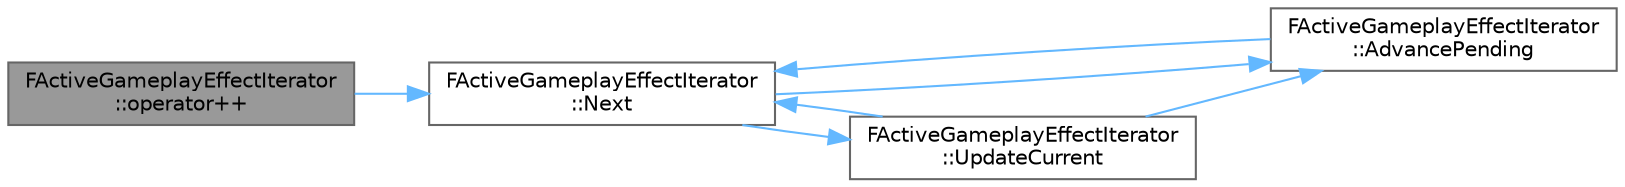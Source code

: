 digraph "FActiveGameplayEffectIterator::operator++"
{
 // INTERACTIVE_SVG=YES
 // LATEX_PDF_SIZE
  bgcolor="transparent";
  edge [fontname=Helvetica,fontsize=10,labelfontname=Helvetica,labelfontsize=10];
  node [fontname=Helvetica,fontsize=10,shape=box,height=0.2,width=0.4];
  rankdir="LR";
  Node1 [id="Node000001",label="FActiveGameplayEffectIterator\l::operator++",height=0.2,width=0.4,color="gray40", fillcolor="grey60", style="filled", fontcolor="black",tooltip=" "];
  Node1 -> Node2 [id="edge1_Node000001_Node000002",color="steelblue1",style="solid",tooltip=" "];
  Node2 [id="Node000002",label="FActiveGameplayEffectIterator\l::Next",height=0.2,width=0.4,color="grey40", fillcolor="white", style="filled",URL="$da/d17/classFActiveGameplayEffectIterator.html#a53e694e9ea8c700303eee8b077b6e723",tooltip=" "];
  Node2 -> Node3 [id="edge2_Node000002_Node000003",color="steelblue1",style="solid",tooltip=" "];
  Node3 [id="Node000003",label="FActiveGameplayEffectIterator\l::AdvancePending",height=0.2,width=0.4,color="grey40", fillcolor="white", style="filled",URL="$da/d17/classFActiveGameplayEffectIterator.html#a355b9f5f62d82179bff0b4bf3b79080e",tooltip=" "];
  Node3 -> Node2 [id="edge3_Node000003_Node000002",color="steelblue1",style="solid",tooltip=" "];
  Node2 -> Node4 [id="edge4_Node000002_Node000004",color="steelblue1",style="solid",tooltip=" "];
  Node4 [id="Node000004",label="FActiveGameplayEffectIterator\l::UpdateCurrent",height=0.2,width=0.4,color="grey40", fillcolor="white", style="filled",URL="$da/d17/classFActiveGameplayEffectIterator.html#a508feb63398b6062b6a8cea73ea4dd9b",tooltip=" "];
  Node4 -> Node3 [id="edge5_Node000004_Node000003",color="steelblue1",style="solid",tooltip=" "];
  Node4 -> Node2 [id="edge6_Node000004_Node000002",color="steelblue1",style="solid",tooltip=" "];
}

